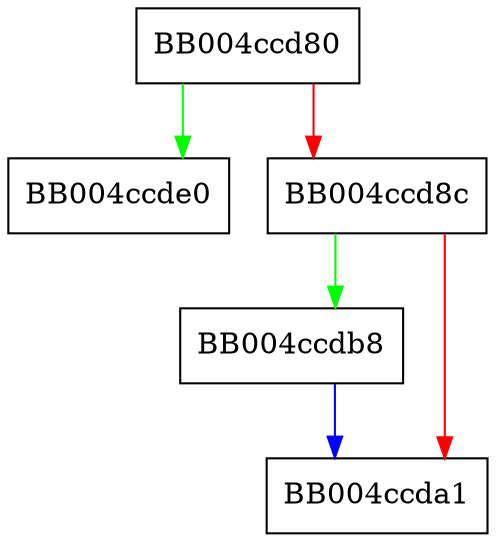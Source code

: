 digraph tls_free {
  node [shape="box"];
  graph [splines=ortho];
  BB004ccd80 -> BB004ccde0 [color="green"];
  BB004ccd80 -> BB004ccd8c [color="red"];
  BB004ccd8c -> BB004ccdb8 [color="green"];
  BB004ccd8c -> BB004ccda1 [color="red"];
  BB004ccdb8 -> BB004ccda1 [color="blue"];
}